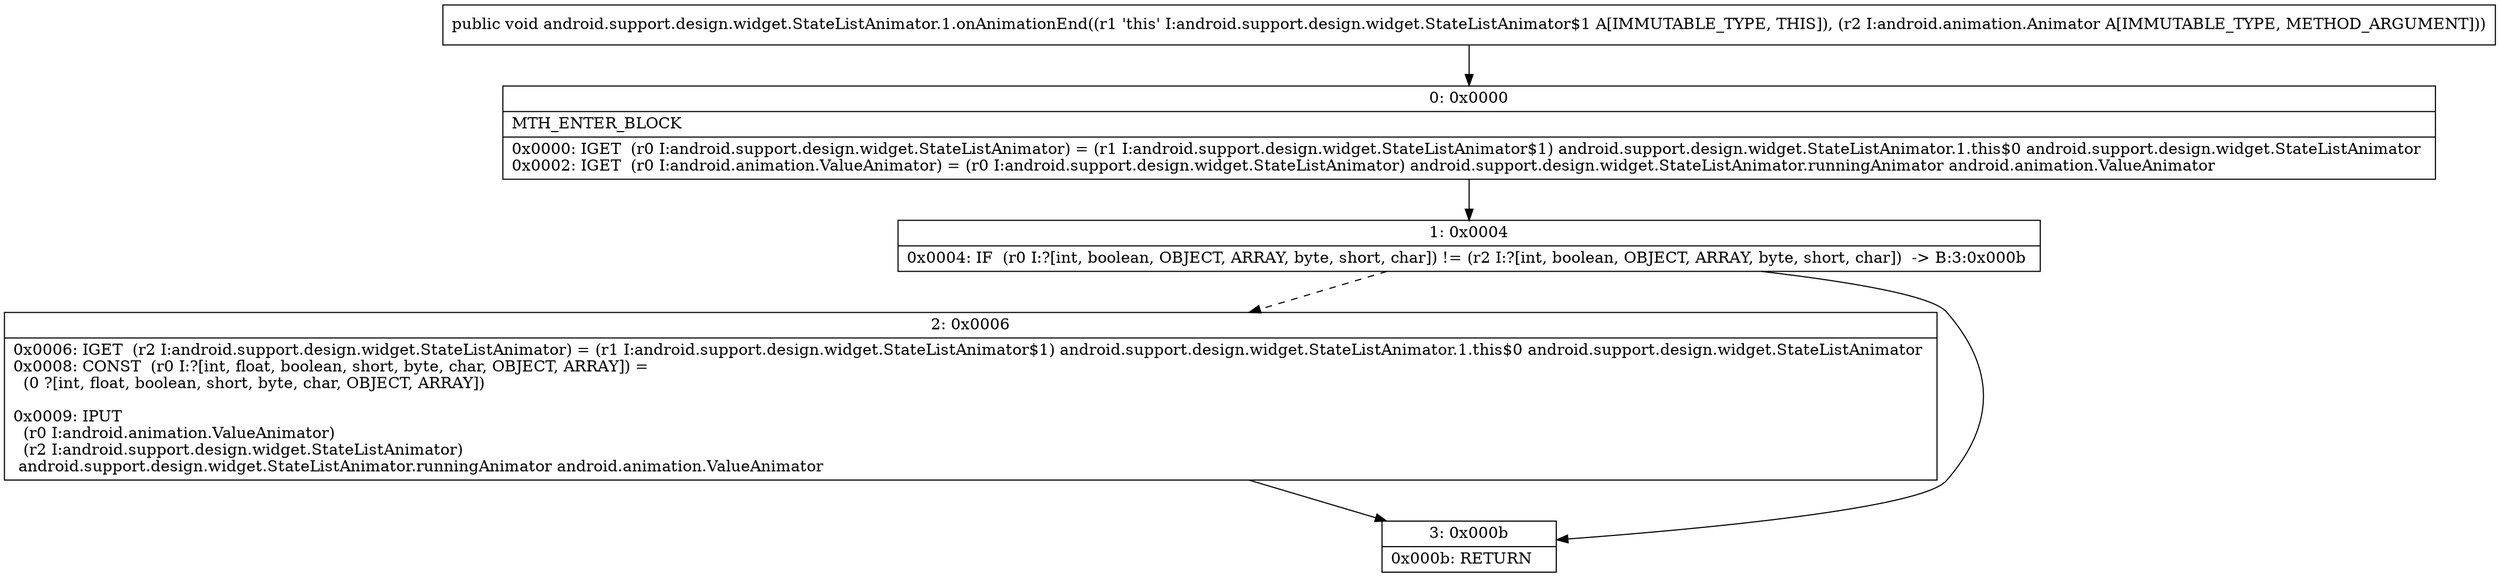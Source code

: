 digraph "CFG forandroid.support.design.widget.StateListAnimator.1.onAnimationEnd(Landroid\/animation\/Animator;)V" {
Node_0 [shape=record,label="{0\:\ 0x0000|MTH_ENTER_BLOCK\l|0x0000: IGET  (r0 I:android.support.design.widget.StateListAnimator) = (r1 I:android.support.design.widget.StateListAnimator$1) android.support.design.widget.StateListAnimator.1.this$0 android.support.design.widget.StateListAnimator \l0x0002: IGET  (r0 I:android.animation.ValueAnimator) = (r0 I:android.support.design.widget.StateListAnimator) android.support.design.widget.StateListAnimator.runningAnimator android.animation.ValueAnimator \l}"];
Node_1 [shape=record,label="{1\:\ 0x0004|0x0004: IF  (r0 I:?[int, boolean, OBJECT, ARRAY, byte, short, char]) != (r2 I:?[int, boolean, OBJECT, ARRAY, byte, short, char])  \-\> B:3:0x000b \l}"];
Node_2 [shape=record,label="{2\:\ 0x0006|0x0006: IGET  (r2 I:android.support.design.widget.StateListAnimator) = (r1 I:android.support.design.widget.StateListAnimator$1) android.support.design.widget.StateListAnimator.1.this$0 android.support.design.widget.StateListAnimator \l0x0008: CONST  (r0 I:?[int, float, boolean, short, byte, char, OBJECT, ARRAY]) = \l  (0 ?[int, float, boolean, short, byte, char, OBJECT, ARRAY])\l \l0x0009: IPUT  \l  (r0 I:android.animation.ValueAnimator)\l  (r2 I:android.support.design.widget.StateListAnimator)\l android.support.design.widget.StateListAnimator.runningAnimator android.animation.ValueAnimator \l}"];
Node_3 [shape=record,label="{3\:\ 0x000b|0x000b: RETURN   \l}"];
MethodNode[shape=record,label="{public void android.support.design.widget.StateListAnimator.1.onAnimationEnd((r1 'this' I:android.support.design.widget.StateListAnimator$1 A[IMMUTABLE_TYPE, THIS]), (r2 I:android.animation.Animator A[IMMUTABLE_TYPE, METHOD_ARGUMENT])) }"];
MethodNode -> Node_0;
Node_0 -> Node_1;
Node_1 -> Node_2[style=dashed];
Node_1 -> Node_3;
Node_2 -> Node_3;
}

